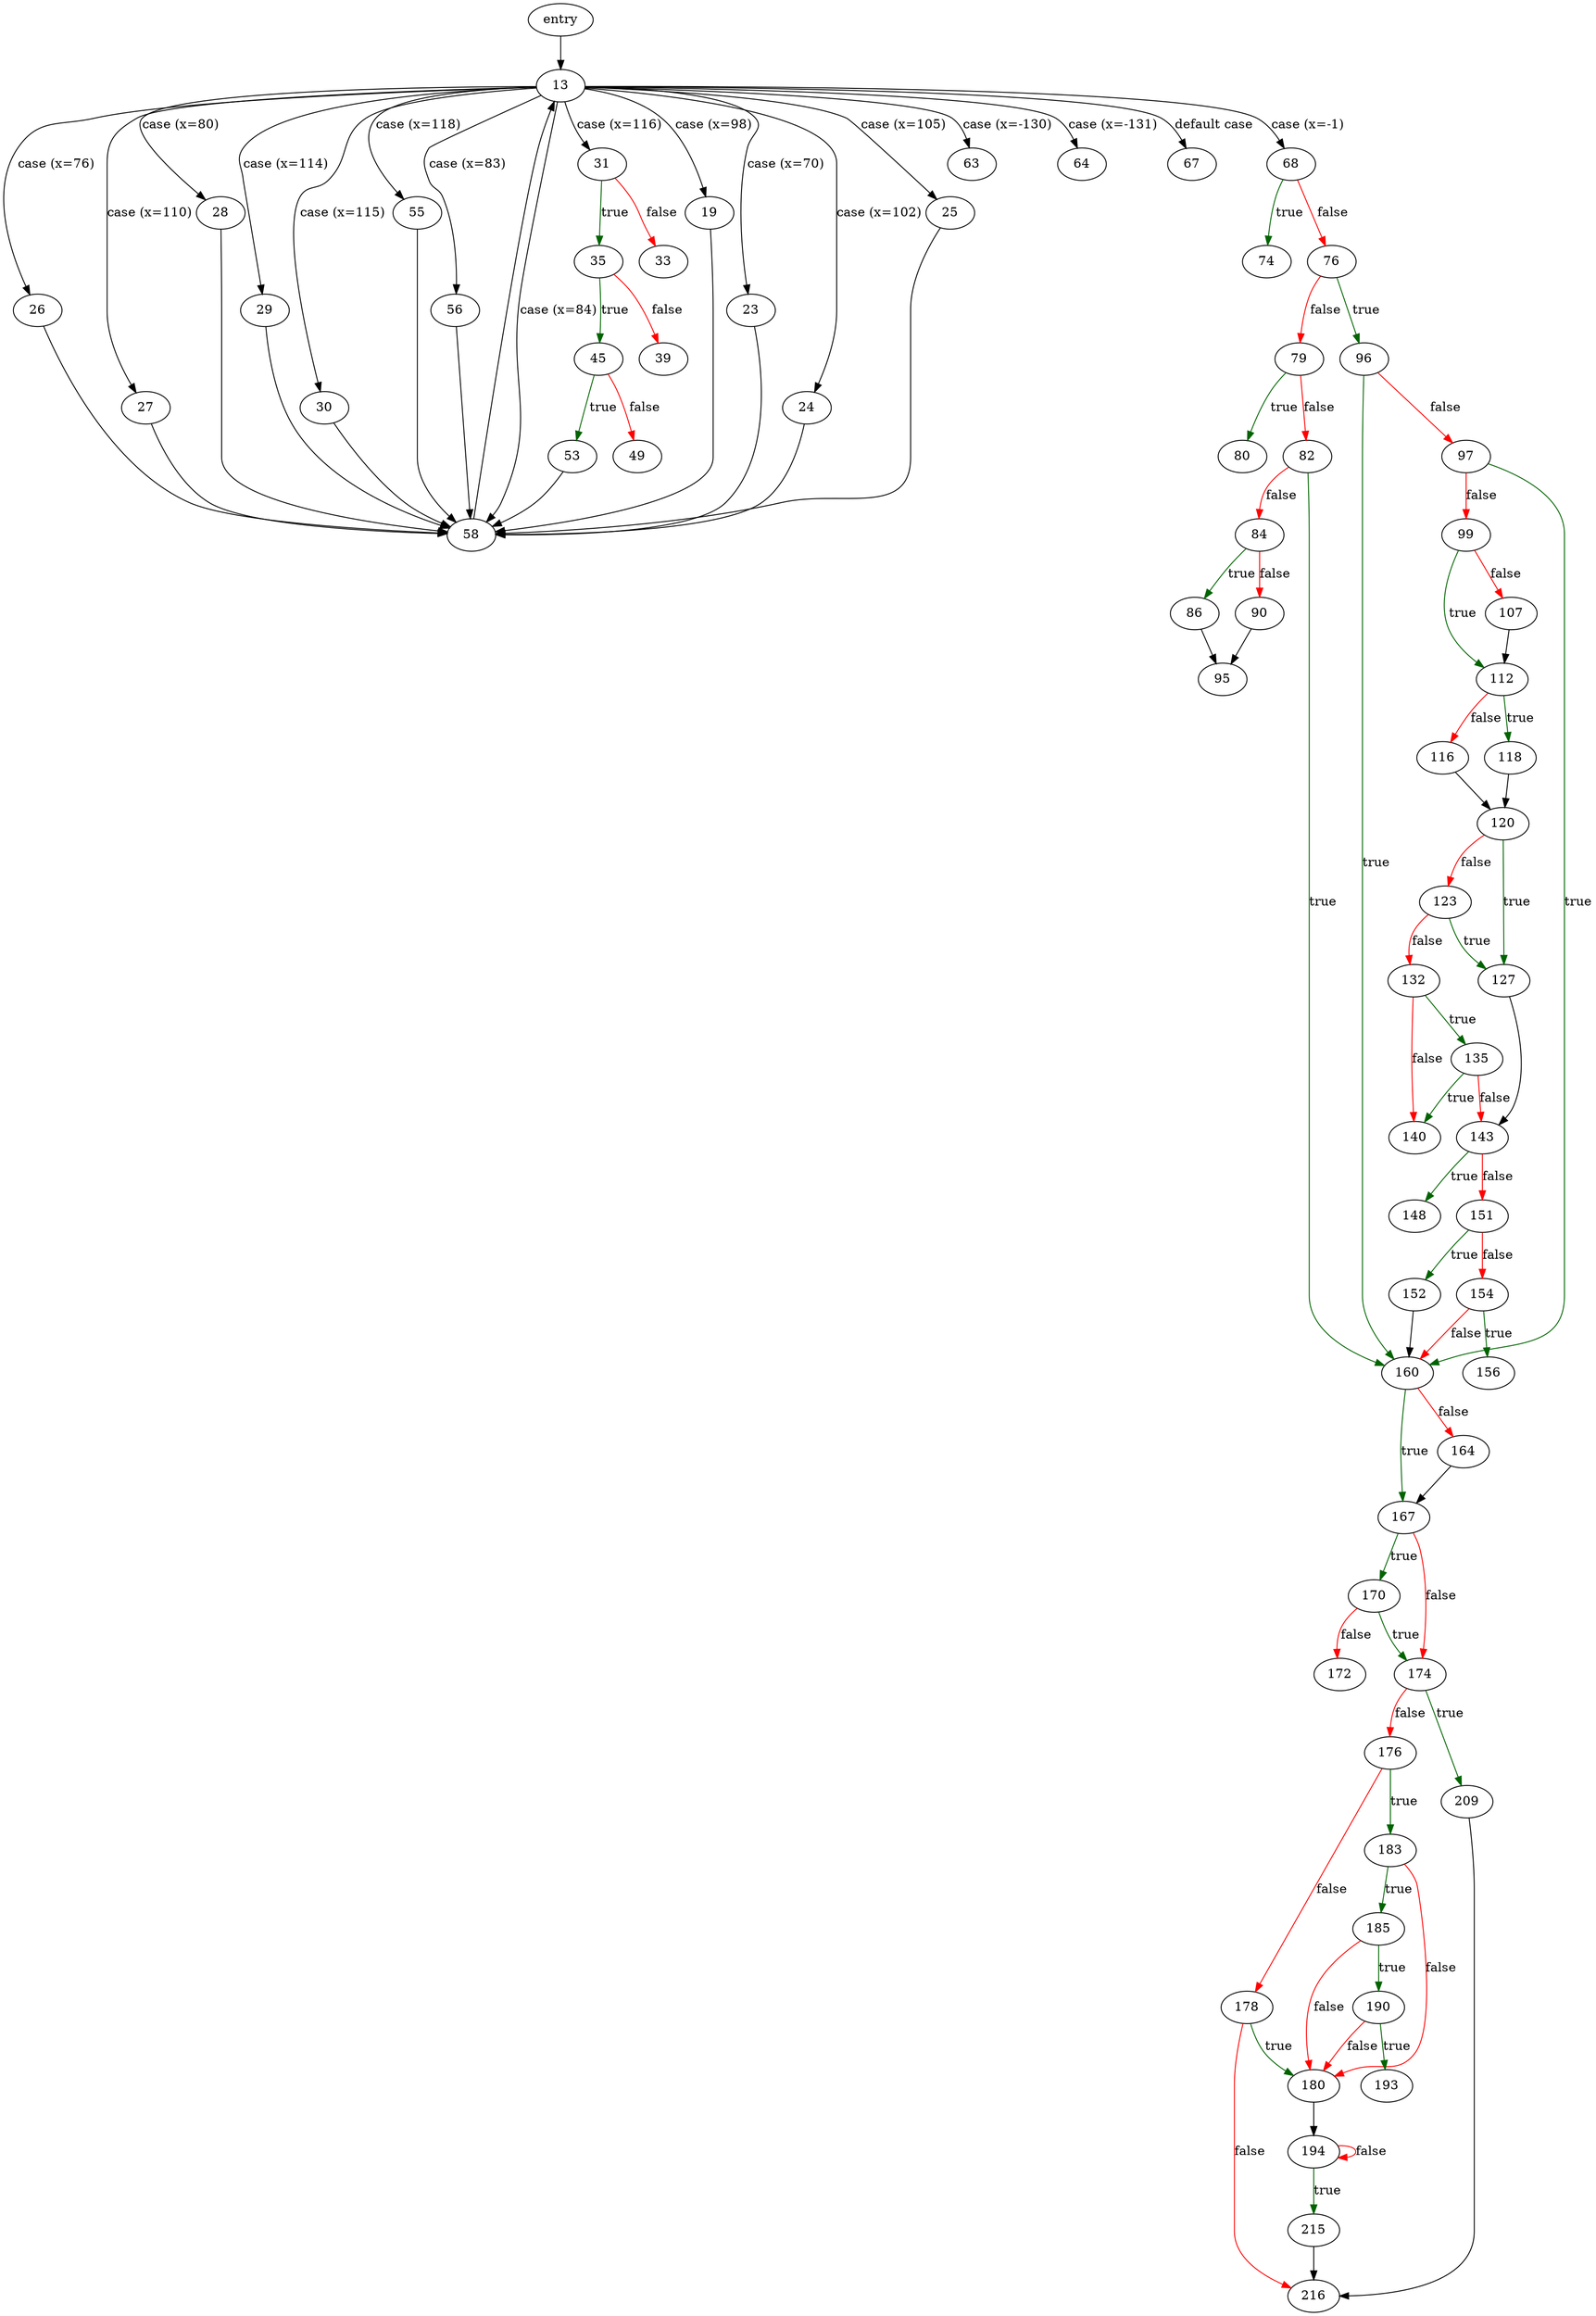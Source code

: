 digraph "main" {
	// Node definitions.
	2 [label=entry];
	13;
	19;
	23;
	24;
	25;
	26;
	27;
	28;
	29;
	30;
	31;
	33;
	35;
	39;
	45;
	49;
	53;
	55;
	56;
	58;
	63;
	64;
	67;
	68;
	74;
	76;
	79;
	80;
	82;
	84;
	86;
	90;
	95;
	96;
	97;
	99;
	107;
	112;
	116;
	118;
	120;
	123;
	127;
	132;
	135;
	140;
	143;
	148;
	151;
	152;
	154;
	156;
	160;
	164;
	167;
	170;
	172;
	174;
	176;
	178;
	180;
	183;
	185;
	190;
	193;
	194;
	209;
	215;
	216;

	// Edge definitions.
	2 -> 13;
	13 -> 19 [label="case (x=98)"];
	13 -> 23 [label="case (x=70)"];
	13 -> 24 [label="case (x=102)"];
	13 -> 25 [label="case (x=105)"];
	13 -> 26 [label="case (x=76)"];
	13 -> 27 [label="case (x=110)"];
	13 -> 28 [label="case (x=80)"];
	13 -> 29 [label="case (x=114)"];
	13 -> 30 [label="case (x=115)"];
	13 -> 31 [label="case (x=116)"];
	13 -> 55 [label="case (x=118)"];
	13 -> 56 [label="case (x=83)"];
	13 -> 58 [label="case (x=84)"];
	13 -> 63 [label="case (x=-130)"];
	13 -> 64 [label="case (x=-131)"];
	13 -> 67 [label="default case"];
	13 -> 68 [label="case (x=-1)"];
	19 -> 58;
	23 -> 58;
	24 -> 58;
	25 -> 58;
	26 -> 58;
	27 -> 58;
	28 -> 58;
	29 -> 58;
	30 -> 58;
	31 -> 33 [
		color=red
		label=false
	];
	31 -> 35 [
		color=darkgreen
		label=true
	];
	35 -> 39 [
		color=red
		label=false
	];
	35 -> 45 [
		color=darkgreen
		label=true
	];
	45 -> 49 [
		color=red
		label=false
	];
	45 -> 53 [
		color=darkgreen
		label=true
	];
	53 -> 58;
	55 -> 58;
	56 -> 58;
	58 -> 13;
	68 -> 74 [
		color=darkgreen
		label=true
	];
	68 -> 76 [
		color=red
		label=false
	];
	76 -> 79 [
		color=red
		label=false
	];
	76 -> 96 [
		color=darkgreen
		label=true
	];
	79 -> 80 [
		color=darkgreen
		label=true
	];
	79 -> 82 [
		color=red
		label=false
	];
	82 -> 84 [
		color=red
		label=false
	];
	82 -> 160 [
		color=darkgreen
		label=true
	];
	84 -> 86 [
		color=darkgreen
		label=true
	];
	84 -> 90 [
		color=red
		label=false
	];
	86 -> 95;
	90 -> 95;
	96 -> 97 [
		color=red
		label=false
	];
	96 -> 160 [
		color=darkgreen
		label=true
	];
	97 -> 99 [
		color=red
		label=false
	];
	97 -> 160 [
		color=darkgreen
		label=true
	];
	99 -> 107 [
		color=red
		label=false
	];
	99 -> 112 [
		color=darkgreen
		label=true
	];
	107 -> 112;
	112 -> 116 [
		color=red
		label=false
	];
	112 -> 118 [
		color=darkgreen
		label=true
	];
	116 -> 120;
	118 -> 120;
	120 -> 123 [
		color=red
		label=false
	];
	120 -> 127 [
		color=darkgreen
		label=true
	];
	123 -> 127 [
		color=darkgreen
		label=true
	];
	123 -> 132 [
		color=red
		label=false
	];
	127 -> 143;
	132 -> 135 [
		color=darkgreen
		label=true
	];
	132 -> 140 [
		color=red
		label=false
	];
	135 -> 140 [
		color=darkgreen
		label=true
	];
	135 -> 143 [
		color=red
		label=false
	];
	143 -> 148 [
		color=darkgreen
		label=true
	];
	143 -> 151 [
		color=red
		label=false
	];
	151 -> 152 [
		color=darkgreen
		label=true
	];
	151 -> 154 [
		color=red
		label=false
	];
	152 -> 160;
	154 -> 156 [
		color=darkgreen
		label=true
	];
	154 -> 160 [
		color=red
		label=false
	];
	160 -> 164 [
		color=red
		label=false
	];
	160 -> 167 [
		color=darkgreen
		label=true
	];
	164 -> 167;
	167 -> 170 [
		color=darkgreen
		label=true
	];
	167 -> 174 [
		color=red
		label=false
	];
	170 -> 172 [
		color=red
		label=false
	];
	170 -> 174 [
		color=darkgreen
		label=true
	];
	174 -> 176 [
		color=red
		label=false
	];
	174 -> 209 [
		color=darkgreen
		label=true
	];
	176 -> 178 [
		color=red
		label=false
	];
	176 -> 183 [
		color=darkgreen
		label=true
	];
	178 -> 180 [
		color=darkgreen
		label=true
	];
	178 -> 216 [
		color=red
		label=false
	];
	180 -> 194;
	183 -> 180 [
		color=red
		label=false
	];
	183 -> 185 [
		color=darkgreen
		label=true
	];
	185 -> 180 [
		color=red
		label=false
	];
	185 -> 190 [
		color=darkgreen
		label=true
	];
	190 -> 180 [
		color=red
		label=false
	];
	190 -> 193 [
		color=darkgreen
		label=true
	];
	194 -> 194 [
		color=red
		label=false
	];
	194 -> 215 [
		color=darkgreen
		label=true
	];
	209 -> 216;
	215 -> 216;
}
